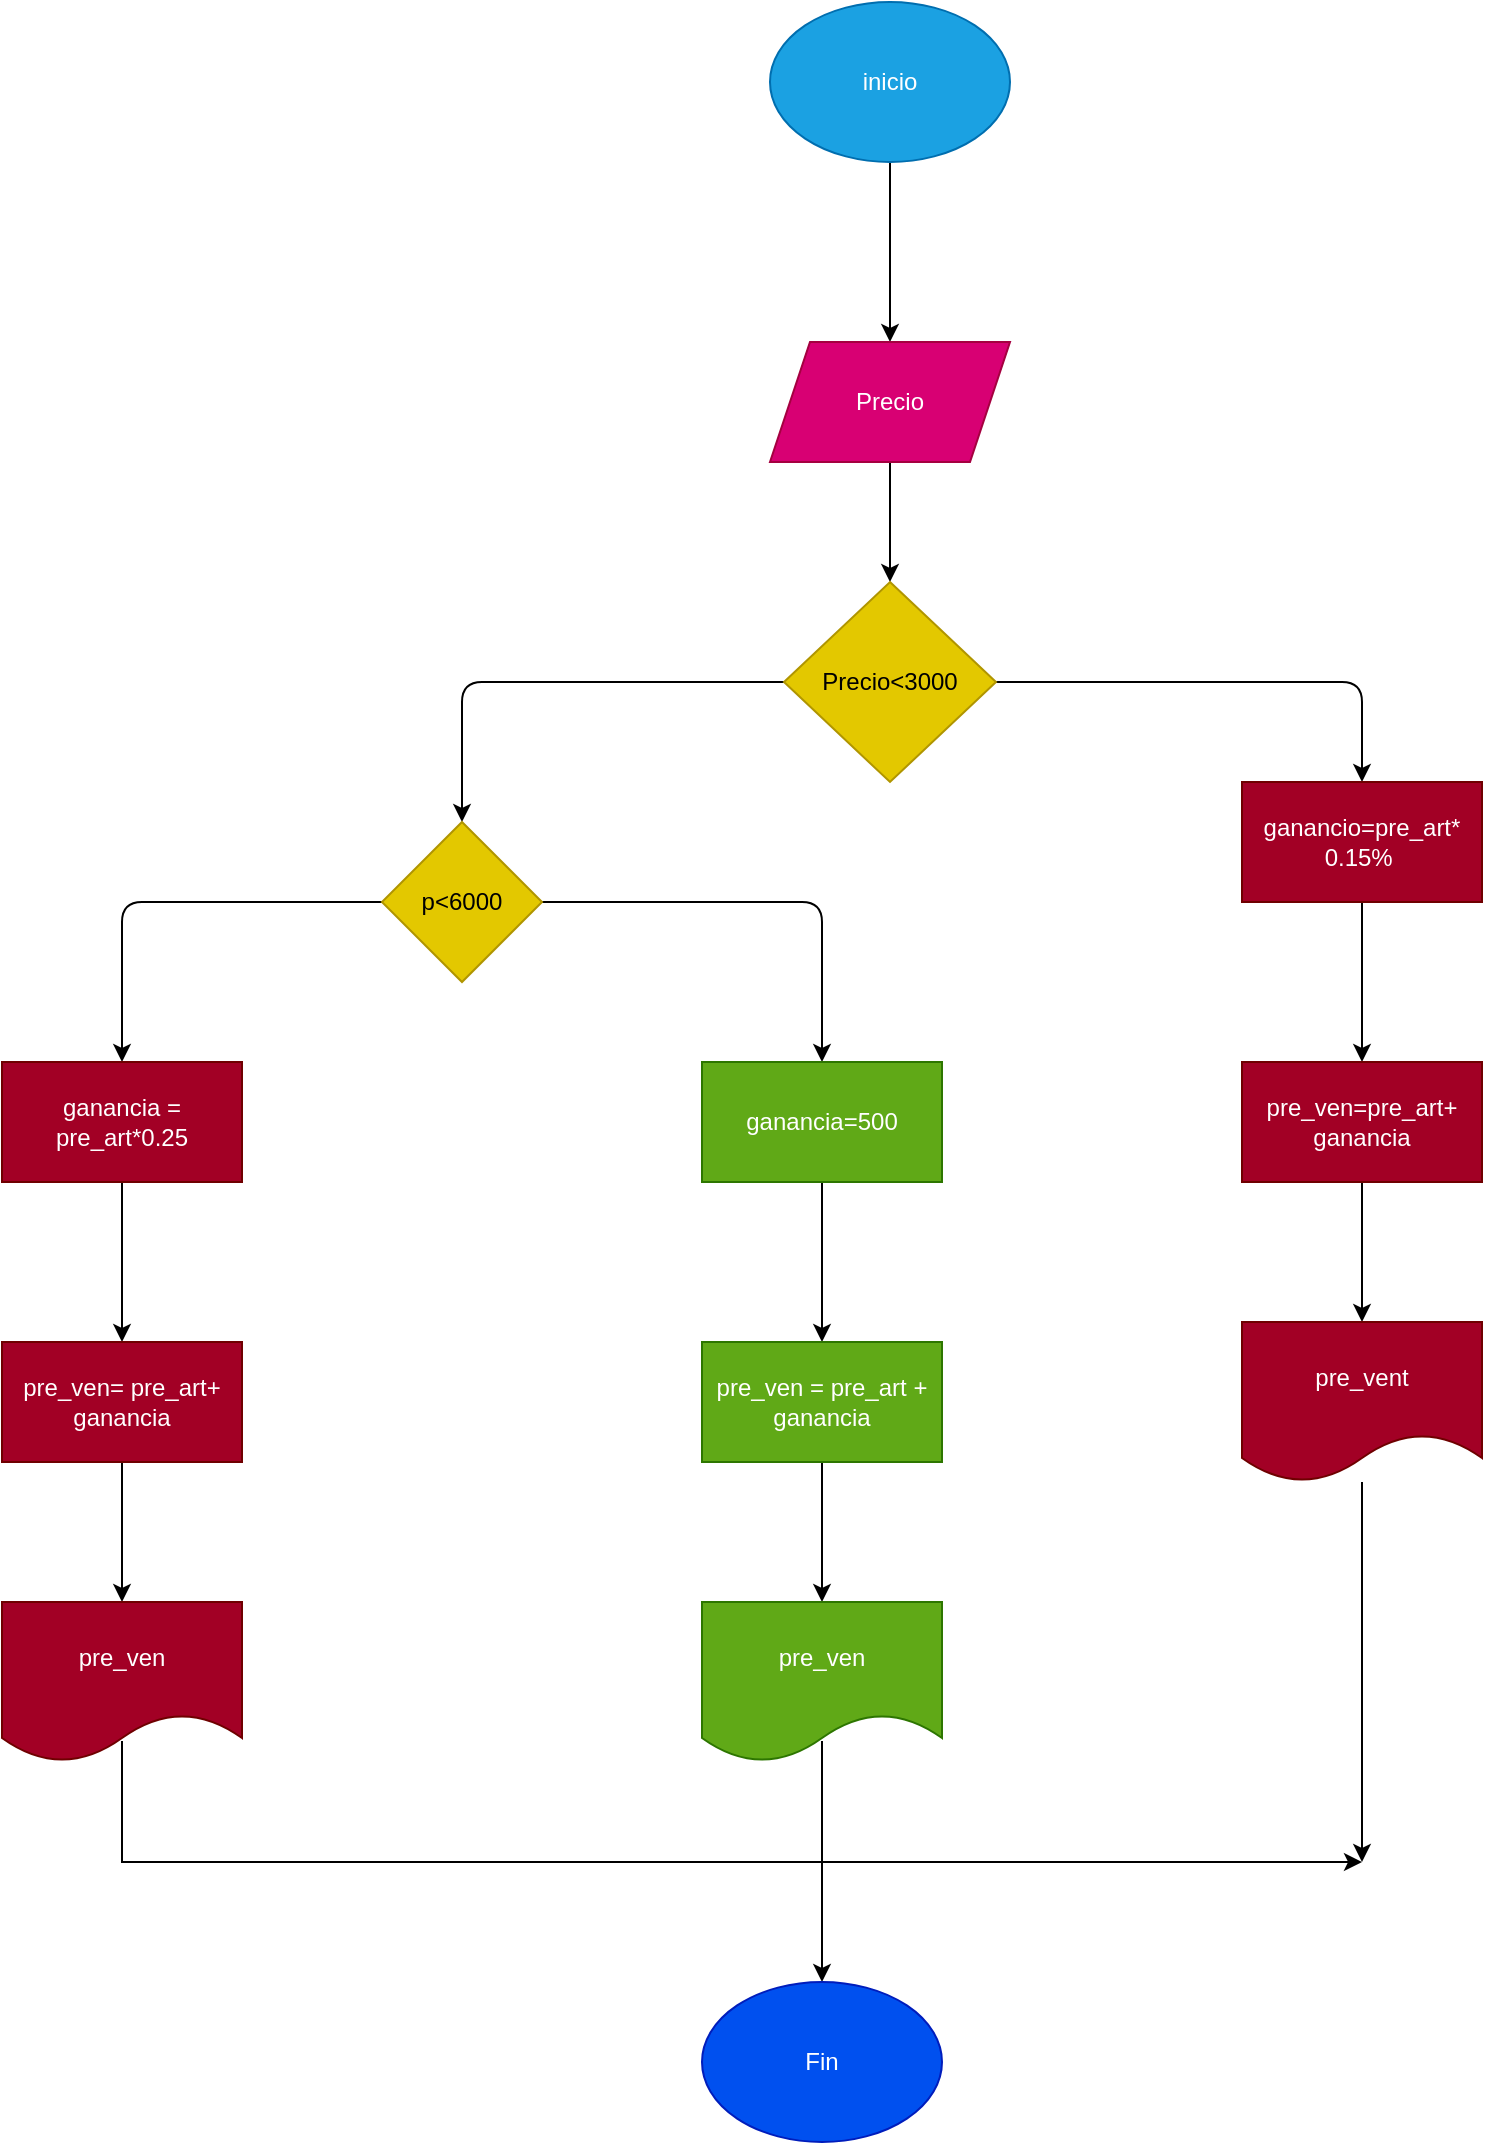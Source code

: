<mxfile>
    <diagram id="BA1sKoLhzcFp5pIfyZhd" name="Page-1">
        <mxGraphModel dx="1489" dy="411" grid="1" gridSize="10" guides="1" tooltips="1" connect="1" arrows="1" fold="1" page="1" pageScale="1" pageWidth="827" pageHeight="1169" math="0" shadow="0">
            <root>
                <mxCell id="0"/>
                <mxCell id="1" parent="0"/>
                <mxCell id="4" value="" style="edgeStyle=none;html=1;" parent="1" source="2" target="3" edge="1">
                    <mxGeometry relative="1" as="geometry"/>
                </mxCell>
                <mxCell id="2" value="inicio" style="ellipse;whiteSpace=wrap;html=1;fillColor=#1ba1e2;fontColor=#ffffff;strokeColor=#006EAF;" parent="1" vertex="1">
                    <mxGeometry x="354" y="30" width="120" height="80" as="geometry"/>
                </mxCell>
                <mxCell id="6" value="" style="edgeStyle=none;html=1;" parent="1" source="3" target="5" edge="1">
                    <mxGeometry relative="1" as="geometry"/>
                </mxCell>
                <mxCell id="3" value="Precio" style="shape=parallelogram;perimeter=parallelogramPerimeter;whiteSpace=wrap;html=1;fixedSize=1;fillColor=#d80073;fontColor=#ffffff;strokeColor=#A50040;" parent="1" vertex="1">
                    <mxGeometry x="354" y="200" width="120" height="60" as="geometry"/>
                </mxCell>
                <mxCell id="8" style="edgeStyle=none;html=1;entryX=0.5;entryY=0;entryDx=0;entryDy=0;" parent="1" source="5" target="7" edge="1">
                    <mxGeometry relative="1" as="geometry">
                        <Array as="points">
                            <mxPoint x="650" y="370"/>
                        </Array>
                    </mxGeometry>
                </mxCell>
                <mxCell id="14" style="edgeStyle=none;html=1;entryX=0.5;entryY=0;entryDx=0;entryDy=0;" parent="1" source="5" target="13" edge="1">
                    <mxGeometry relative="1" as="geometry">
                        <Array as="points">
                            <mxPoint x="200" y="370"/>
                        </Array>
                    </mxGeometry>
                </mxCell>
                <mxCell id="5" value="Precio&amp;lt;3000" style="rhombus;whiteSpace=wrap;html=1;fillColor=#e3c800;fontColor=#000000;strokeColor=#B09500;" parent="1" vertex="1">
                    <mxGeometry x="361" y="320" width="106" height="100" as="geometry"/>
                </mxCell>
                <mxCell id="10" value="" style="edgeStyle=none;html=1;" parent="1" source="7" target="9" edge="1">
                    <mxGeometry relative="1" as="geometry"/>
                </mxCell>
                <mxCell id="7" value="ganancio=pre_art* 0.15%&amp;nbsp;" style="rounded=0;whiteSpace=wrap;html=1;fillColor=#a20025;fontColor=#ffffff;strokeColor=#6F0000;" parent="1" vertex="1">
                    <mxGeometry x="590" y="420" width="120" height="60" as="geometry"/>
                </mxCell>
                <mxCell id="12" value="" style="edgeStyle=none;html=1;" parent="1" source="9" target="11" edge="1">
                    <mxGeometry relative="1" as="geometry"/>
                </mxCell>
                <mxCell id="9" value="pre_ven=pre_art+&lt;br&gt;ganancia" style="whiteSpace=wrap;html=1;rounded=0;fillColor=#a20025;fontColor=#ffffff;strokeColor=#6F0000;" parent="1" vertex="1">
                    <mxGeometry x="590" y="560" width="120" height="60" as="geometry"/>
                </mxCell>
                <mxCell id="31" style="edgeStyle=none;html=1;" edge="1" parent="1" source="11">
                    <mxGeometry relative="1" as="geometry">
                        <mxPoint x="650" y="960" as="targetPoint"/>
                    </mxGeometry>
                </mxCell>
                <mxCell id="11" value="pre_vent" style="shape=document;whiteSpace=wrap;html=1;boundedLbl=1;rounded=0;fillColor=#a20025;fontColor=#ffffff;strokeColor=#6F0000;" parent="1" vertex="1">
                    <mxGeometry x="590" y="690" width="120" height="80" as="geometry"/>
                </mxCell>
                <mxCell id="16" style="edgeStyle=none;html=1;entryX=0.5;entryY=0;entryDx=0;entryDy=0;" parent="1" source="13" target="15" edge="1">
                    <mxGeometry relative="1" as="geometry">
                        <Array as="points">
                            <mxPoint x="380" y="480"/>
                        </Array>
                    </mxGeometry>
                </mxCell>
                <mxCell id="22" style="edgeStyle=none;html=1;entryX=0.5;entryY=0;entryDx=0;entryDy=0;" parent="1" source="13" target="21" edge="1">
                    <mxGeometry relative="1" as="geometry">
                        <Array as="points">
                            <mxPoint x="30" y="480"/>
                        </Array>
                    </mxGeometry>
                </mxCell>
                <mxCell id="13" value="p&amp;lt;6000" style="rhombus;whiteSpace=wrap;html=1;fillColor=#e3c800;fontColor=#000000;strokeColor=#B09500;" parent="1" vertex="1">
                    <mxGeometry x="160" y="440" width="80" height="80" as="geometry"/>
                </mxCell>
                <mxCell id="18" value="" style="edgeStyle=none;html=1;" parent="1" source="15" target="17" edge="1">
                    <mxGeometry relative="1" as="geometry"/>
                </mxCell>
                <mxCell id="15" value="ganancia=500" style="rounded=0;whiteSpace=wrap;html=1;fillColor=#60a917;fontColor=#ffffff;strokeColor=#2D7600;" parent="1" vertex="1">
                    <mxGeometry x="320" y="560" width="120" height="60" as="geometry"/>
                </mxCell>
                <mxCell id="20" value="" style="edgeStyle=none;html=1;" parent="1" source="17" target="19" edge="1">
                    <mxGeometry relative="1" as="geometry"/>
                </mxCell>
                <mxCell id="17" value="pre_ven = pre_art + ganancia" style="whiteSpace=wrap;html=1;rounded=0;fillColor=#60a917;fontColor=#ffffff;strokeColor=#2D7600;" parent="1" vertex="1">
                    <mxGeometry x="320" y="700" width="120" height="60" as="geometry"/>
                </mxCell>
                <mxCell id="19" value="pre_ven" style="shape=document;whiteSpace=wrap;html=1;boundedLbl=1;rounded=0;fillColor=#60a917;fontColor=#ffffff;strokeColor=#2D7600;" parent="1" vertex="1">
                    <mxGeometry x="320" y="830" width="120" height="80" as="geometry"/>
                </mxCell>
                <mxCell id="24" value="" style="edgeStyle=none;html=1;" parent="1" source="21" target="23" edge="1">
                    <mxGeometry relative="1" as="geometry"/>
                </mxCell>
                <mxCell id="21" value="ganancia = pre_art*0.25" style="rounded=0;whiteSpace=wrap;html=1;fillColor=#a20025;fontColor=#ffffff;strokeColor=#6F0000;" parent="1" vertex="1">
                    <mxGeometry x="-30" y="560" width="120" height="60" as="geometry"/>
                </mxCell>
                <mxCell id="26" value="" style="edgeStyle=none;html=1;" parent="1" source="23" target="25" edge="1">
                    <mxGeometry relative="1" as="geometry"/>
                </mxCell>
                <mxCell id="23" value="pre_ven= pre_art+ ganancia" style="whiteSpace=wrap;html=1;rounded=0;fillColor=#a20025;fontColor=#ffffff;strokeColor=#6F0000;" parent="1" vertex="1">
                    <mxGeometry x="-30" y="700" width="120" height="60" as="geometry"/>
                </mxCell>
                <mxCell id="25" value="pre_ven" style="shape=document;whiteSpace=wrap;html=1;boundedLbl=1;rounded=0;fillColor=#a20025;fontColor=#ffffff;strokeColor=#6F0000;" parent="1" vertex="1">
                    <mxGeometry x="-30" y="830" width="120" height="80" as="geometry"/>
                </mxCell>
                <mxCell id="30" style="edgeStyle=none;html=1;exitX=1;exitY=1;exitDx=0;exitDy=0;entryX=1;entryY=0.5;entryDx=0;entryDy=0;entryPerimeter=0;" edge="1" parent="1" source="27">
                    <mxGeometry relative="1" as="geometry">
                        <mxPoint x="650" y="960" as="targetPoint"/>
                    </mxGeometry>
                </mxCell>
                <mxCell id="33" style="edgeStyle=none;html=1;exitX=1;exitY=1;exitDx=0;exitDy=0;entryX=0.5;entryY=0;entryDx=0;entryDy=0;" edge="1" parent="1" source="27" target="32">
                    <mxGeometry relative="1" as="geometry"/>
                </mxCell>
                <mxCell id="27" value="" style="shape=partialRectangle;whiteSpace=wrap;html=1;bottom=1;right=1;left=1;top=0;fillColor=none;routingCenterX=-0.5;" parent="1" vertex="1">
                    <mxGeometry x="30" y="900" width="350" height="60" as="geometry"/>
                </mxCell>
                <mxCell id="32" value="Fin" style="ellipse;whiteSpace=wrap;html=1;fillColor=#0050ef;fontColor=#ffffff;strokeColor=#001DBC;" vertex="1" parent="1">
                    <mxGeometry x="320" y="1020" width="120" height="80" as="geometry"/>
                </mxCell>
            </root>
        </mxGraphModel>
    </diagram>
</mxfile>